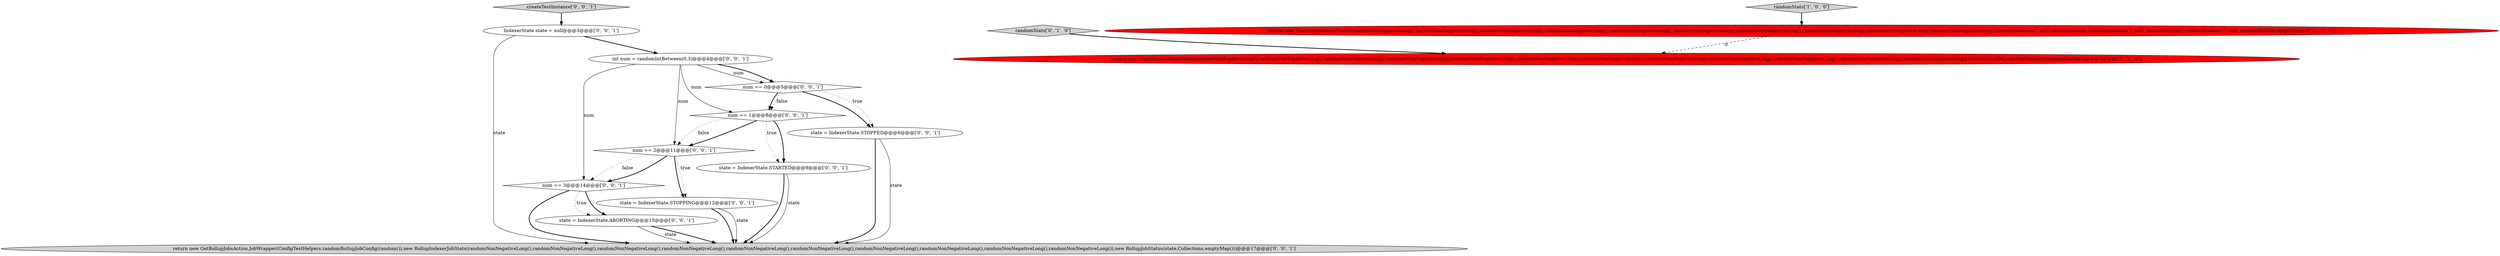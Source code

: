 digraph {
11 [style = filled, label = "createTestInstance['0', '0', '1']", fillcolor = lightgray, shape = diamond image = "AAA0AAABBB3BBB"];
10 [style = filled, label = "num == 0@@@5@@@['0', '0', '1']", fillcolor = white, shape = diamond image = "AAA0AAABBB3BBB"];
0 [style = filled, label = "return new TransformIndexerStats(randomNonNegativeLong(),randomNonNegativeLong(),randomNonNegativeLong(),randomNonNegativeLong(),randomNonNegativeLong(),randomNonNegativeLong(),randomNonNegativeLong(),randomNonNegativeLong(),randomNonNegativeLong(),randomNonNegativeLong(),randomBoolean()? null: randomDouble(),randomBoolean()? null: randomDouble(),randomBoolean()? null: randomDouble())@@@3@@@['1', '0', '0']", fillcolor = red, shape = ellipse image = "AAA1AAABBB1BBB"];
13 [style = filled, label = "num == 2@@@11@@@['0', '0', '1']", fillcolor = white, shape = diamond image = "AAA0AAABBB3BBB"];
5 [style = filled, label = "IndexerState state = null@@@3@@@['0', '0', '1']", fillcolor = white, shape = ellipse image = "AAA0AAABBB3BBB"];
12 [style = filled, label = "num == 1@@@8@@@['0', '0', '1']", fillcolor = white, shape = diamond image = "AAA0AAABBB3BBB"];
15 [style = filled, label = "state = IndexerState.STOPPING@@@12@@@['0', '0', '1']", fillcolor = white, shape = ellipse image = "AAA0AAABBB3BBB"];
3 [style = filled, label = "return new TransformIndexerStats(randomNonNegativeLong(),randomNonNegativeLong(),randomNonNegativeLong(),randomNonNegativeLong(),randomNonNegativeLong(),randomNonNegativeLong(),randomNonNegativeLong(),randomNonNegativeLong(),randomNonNegativeLong(),randomNonNegativeLong(),randomNonNegativeLong(),randomNonNegativeLong(),randomDouble(),randomDouble(),randomDouble())@@@3@@@['0', '1', '0']", fillcolor = red, shape = ellipse image = "AAA1AAABBB2BBB"];
9 [style = filled, label = "state = IndexerState.STARTED@@@9@@@['0', '0', '1']", fillcolor = white, shape = ellipse image = "AAA0AAABBB3BBB"];
4 [style = filled, label = "return new GetRollupJobsAction.JobWrapper(ConfigTestHelpers.randomRollupJobConfig(random()),new RollupIndexerJobStats(randomNonNegativeLong(),randomNonNegativeLong(),randomNonNegativeLong(),randomNonNegativeLong(),randomNonNegativeLong(),randomNonNegativeLong(),randomNonNegativeLong(),randomNonNegativeLong(),randomNonNegativeLong(),randomNonNegativeLong()),new RollupJobStatus(state,Collections.emptyMap()))@@@17@@@['0', '0', '1']", fillcolor = lightgray, shape = ellipse image = "AAA0AAABBB3BBB"];
7 [style = filled, label = "num == 3@@@14@@@['0', '0', '1']", fillcolor = white, shape = diamond image = "AAA0AAABBB3BBB"];
1 [style = filled, label = "randomStats['1', '0', '0']", fillcolor = lightgray, shape = diamond image = "AAA0AAABBB1BBB"];
8 [style = filled, label = "state = IndexerState.ABORTING@@@15@@@['0', '0', '1']", fillcolor = white, shape = ellipse image = "AAA0AAABBB3BBB"];
6 [style = filled, label = "int num = randomIntBetween(0,3)@@@4@@@['0', '0', '1']", fillcolor = white, shape = ellipse image = "AAA0AAABBB3BBB"];
14 [style = filled, label = "state = IndexerState.STOPPED@@@6@@@['0', '0', '1']", fillcolor = white, shape = ellipse image = "AAA0AAABBB3BBB"];
2 [style = filled, label = "randomStats['0', '1', '0']", fillcolor = lightgray, shape = diamond image = "AAA0AAABBB2BBB"];
14->4 [style = solid, label="state"];
15->4 [style = solid, label="state"];
0->3 [style = dashed, label="0"];
10->14 [style = bold, label=""];
9->4 [style = bold, label=""];
2->3 [style = bold, label=""];
1->0 [style = bold, label=""];
7->4 [style = bold, label=""];
12->9 [style = bold, label=""];
7->8 [style = bold, label=""];
10->14 [style = dotted, label="true"];
12->13 [style = bold, label=""];
10->12 [style = dotted, label="false"];
11->5 [style = bold, label=""];
5->6 [style = bold, label=""];
5->4 [style = solid, label="state"];
6->7 [style = solid, label="num"];
10->12 [style = bold, label=""];
13->7 [style = bold, label=""];
8->4 [style = solid, label="state"];
6->10 [style = bold, label=""];
9->4 [style = solid, label="state"];
6->13 [style = solid, label="num"];
15->4 [style = bold, label=""];
13->15 [style = dotted, label="true"];
13->15 [style = bold, label=""];
6->10 [style = solid, label="num"];
8->4 [style = bold, label=""];
6->12 [style = solid, label="num"];
7->8 [style = dotted, label="true"];
12->9 [style = dotted, label="true"];
13->7 [style = dotted, label="false"];
14->4 [style = bold, label=""];
12->13 [style = dotted, label="false"];
}
